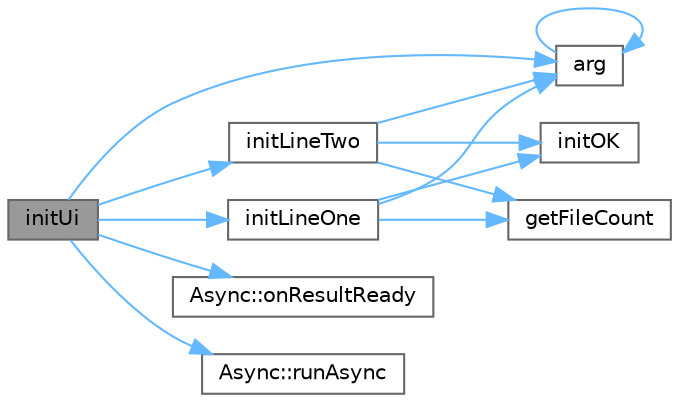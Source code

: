 digraph "initUi"
{
 // LATEX_PDF_SIZE
  bgcolor="transparent";
  edge [fontname=Helvetica,fontsize=10,labelfontname=Helvetica,labelfontsize=10];
  node [fontname=Helvetica,fontsize=10,shape=box,height=0.2,width=0.4];
  rankdir="LR";
  Node1 [id="Node000001",label="initUi",height=0.2,width=0.4,color="gray40", fillcolor="grey60", style="filled", fontcolor="black",tooltip="初始化界面"];
  Node1 -> Node2 [id="edge1_Node000001_Node000002",color="steelblue1",style="solid",tooltip=" "];
  Node2 [id="Node000002",label="arg",height=0.2,width=0.4,color="grey40", fillcolor="white", style="filled",URL="$base_8h.html#a2c8e80c1b1c8b7747e99b8e9a24a0429",tooltip="Returns a named argument to be used in a formatting function."];
  Node2 -> Node2 [id="edge2_Node000002_Node000002",color="steelblue1",style="solid",tooltip=" "];
  Node1 -> Node3 [id="edge3_Node000001_Node000003",color="steelblue1",style="solid",tooltip=" "];
  Node3 [id="Node000003",label="initLineOne",height=0.2,width=0.4,color="grey40", fillcolor="white", style="filled",URL="$class_live_common_part_widget.html#a8ebeb2cbc821faf67e8652b035024f32",tooltip="初始化第一行"];
  Node3 -> Node2 [id="edge4_Node000003_Node000002",color="steelblue1",style="solid",tooltip=" "];
  Node3 -> Node4 [id="edge5_Node000003_Node000004",color="steelblue1",style="solid",tooltip=" "];
  Node4 [id="Node000004",label="getFileCount",height=0.2,width=0.4,color="grey40", fillcolor="white", style="filled",URL="$class_live_common_part_widget.html#a14447e0d41d420b03f6ffb75fe68d61c",tooltip="获取目录文件数量"];
  Node3 -> Node5 [id="edge6_Node000003_Node000005",color="steelblue1",style="solid",tooltip=" "];
  Node5 [id="Node000005",label="initOK",height=0.2,width=0.4,color="grey40", fillcolor="white", style="filled",URL="$class_live_common_part_widget.html#a7f7039ea8eeaddfa317c0b1e2c669bd9",tooltip="初始化完成信号"];
  Node1 -> Node6 [id="edge7_Node000001_Node000006",color="steelblue1",style="solid",tooltip=" "];
  Node6 [id="Node000006",label="initLineTwo",height=0.2,width=0.4,color="grey40", fillcolor="white", style="filled",URL="$class_live_common_part_widget.html#aebf8970689c7c2ae36c7f2b205c68fe5",tooltip="初始化第二行"];
  Node6 -> Node2 [id="edge8_Node000006_Node000002",color="steelblue1",style="solid",tooltip=" "];
  Node6 -> Node4 [id="edge9_Node000006_Node000004",color="steelblue1",style="solid",tooltip=" "];
  Node6 -> Node5 [id="edge10_Node000006_Node000005",color="steelblue1",style="solid",tooltip=" "];
  Node1 -> Node7 [id="edge11_Node000001_Node000007",color="steelblue1",style="solid",tooltip=" "];
  Node7 [id="Node000007",label="Async::onResultReady",height=0.2,width=0.4,color="grey40", fillcolor="white", style="filled",URL="$namespace_async.html#aa546dd398e11dcb564e4abdd6fd0ec81",tooltip="执行结果读取函数 创建一个QFutureWatcher读取相应结果传递相应函数中， 如果有更复杂操作就不要使用"];
  Node1 -> Node8 [id="edge12_Node000001_Node000008",color="steelblue1",style="solid",tooltip=" "];
  Node8 [id="Node000008",label="Async::runAsync",height=0.2,width=0.4,color="grey40", fillcolor="white", style="filled",URL="$namespace_async.html#a06a076edc2f7af2cc0ecdc6545d55e79",tooltip="runAsync类似于 std::thread和std::invoke 函数参数可以是成员函数 操作符 可以是 lambda表达式 QFutureInterface<ResultType>&作为第一个参..."];
}

